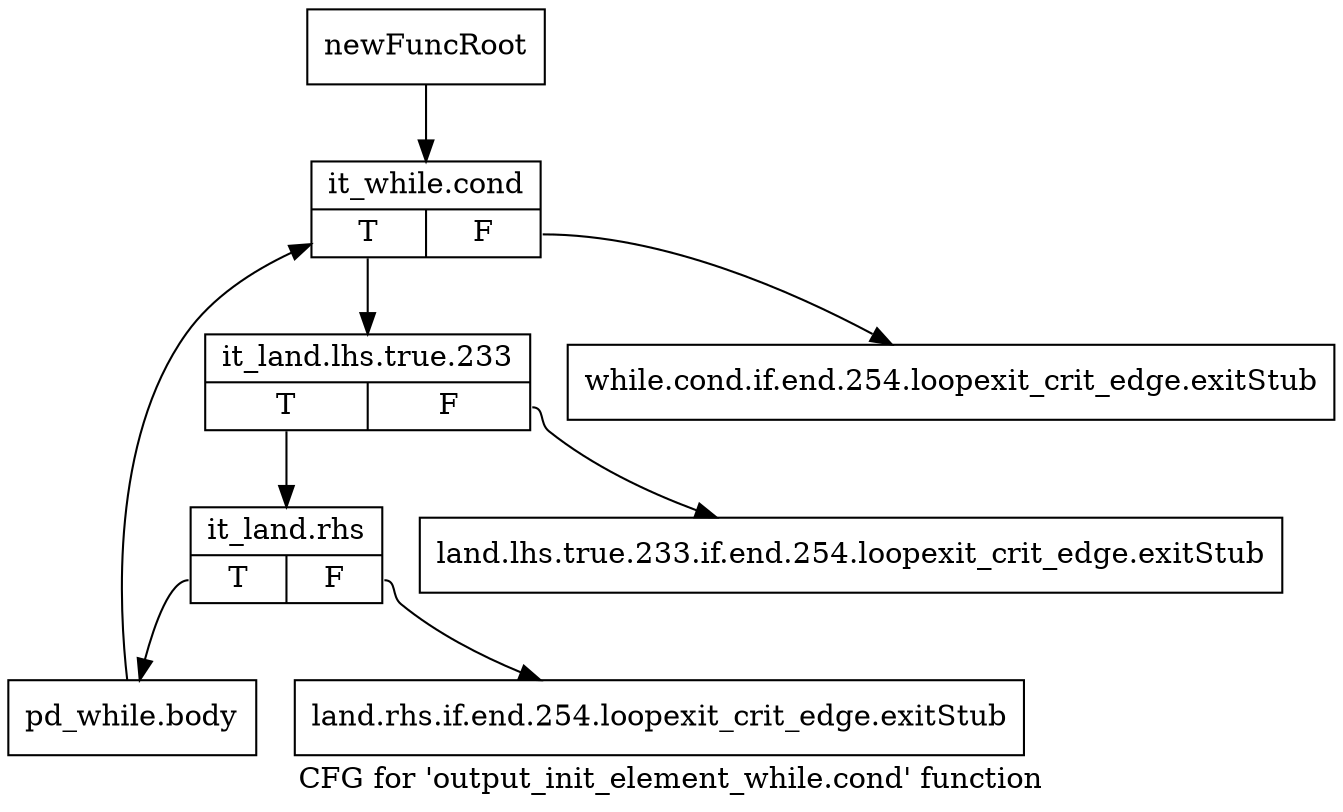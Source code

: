 digraph "CFG for 'output_init_element_while.cond' function" {
	label="CFG for 'output_init_element_while.cond' function";

	Node0xa0fd590 [shape=record,label="{newFuncRoot}"];
	Node0xa0fd590 -> Node0xa102620;
	Node0xa102530 [shape=record,label="{while.cond.if.end.254.loopexit_crit_edge.exitStub}"];
	Node0xa102580 [shape=record,label="{land.lhs.true.233.if.end.254.loopexit_crit_edge.exitStub}"];
	Node0xa1025d0 [shape=record,label="{land.rhs.if.end.254.loopexit_crit_edge.exitStub}"];
	Node0xa102620 [shape=record,label="{it_while.cond|{<s0>T|<s1>F}}"];
	Node0xa102620:s0 -> Node0xa102670;
	Node0xa102620:s1 -> Node0xa102530;
	Node0xa102670 [shape=record,label="{it_land.lhs.true.233|{<s0>T|<s1>F}}"];
	Node0xa102670:s0 -> Node0xa1026c0;
	Node0xa102670:s1 -> Node0xa102580;
	Node0xa1026c0 [shape=record,label="{it_land.rhs|{<s0>T|<s1>F}}"];
	Node0xa1026c0:s0 -> Node0xa102710;
	Node0xa1026c0:s1 -> Node0xa1025d0;
	Node0xa102710 [shape=record,label="{pd_while.body}"];
	Node0xa102710 -> Node0xa102620;
}
